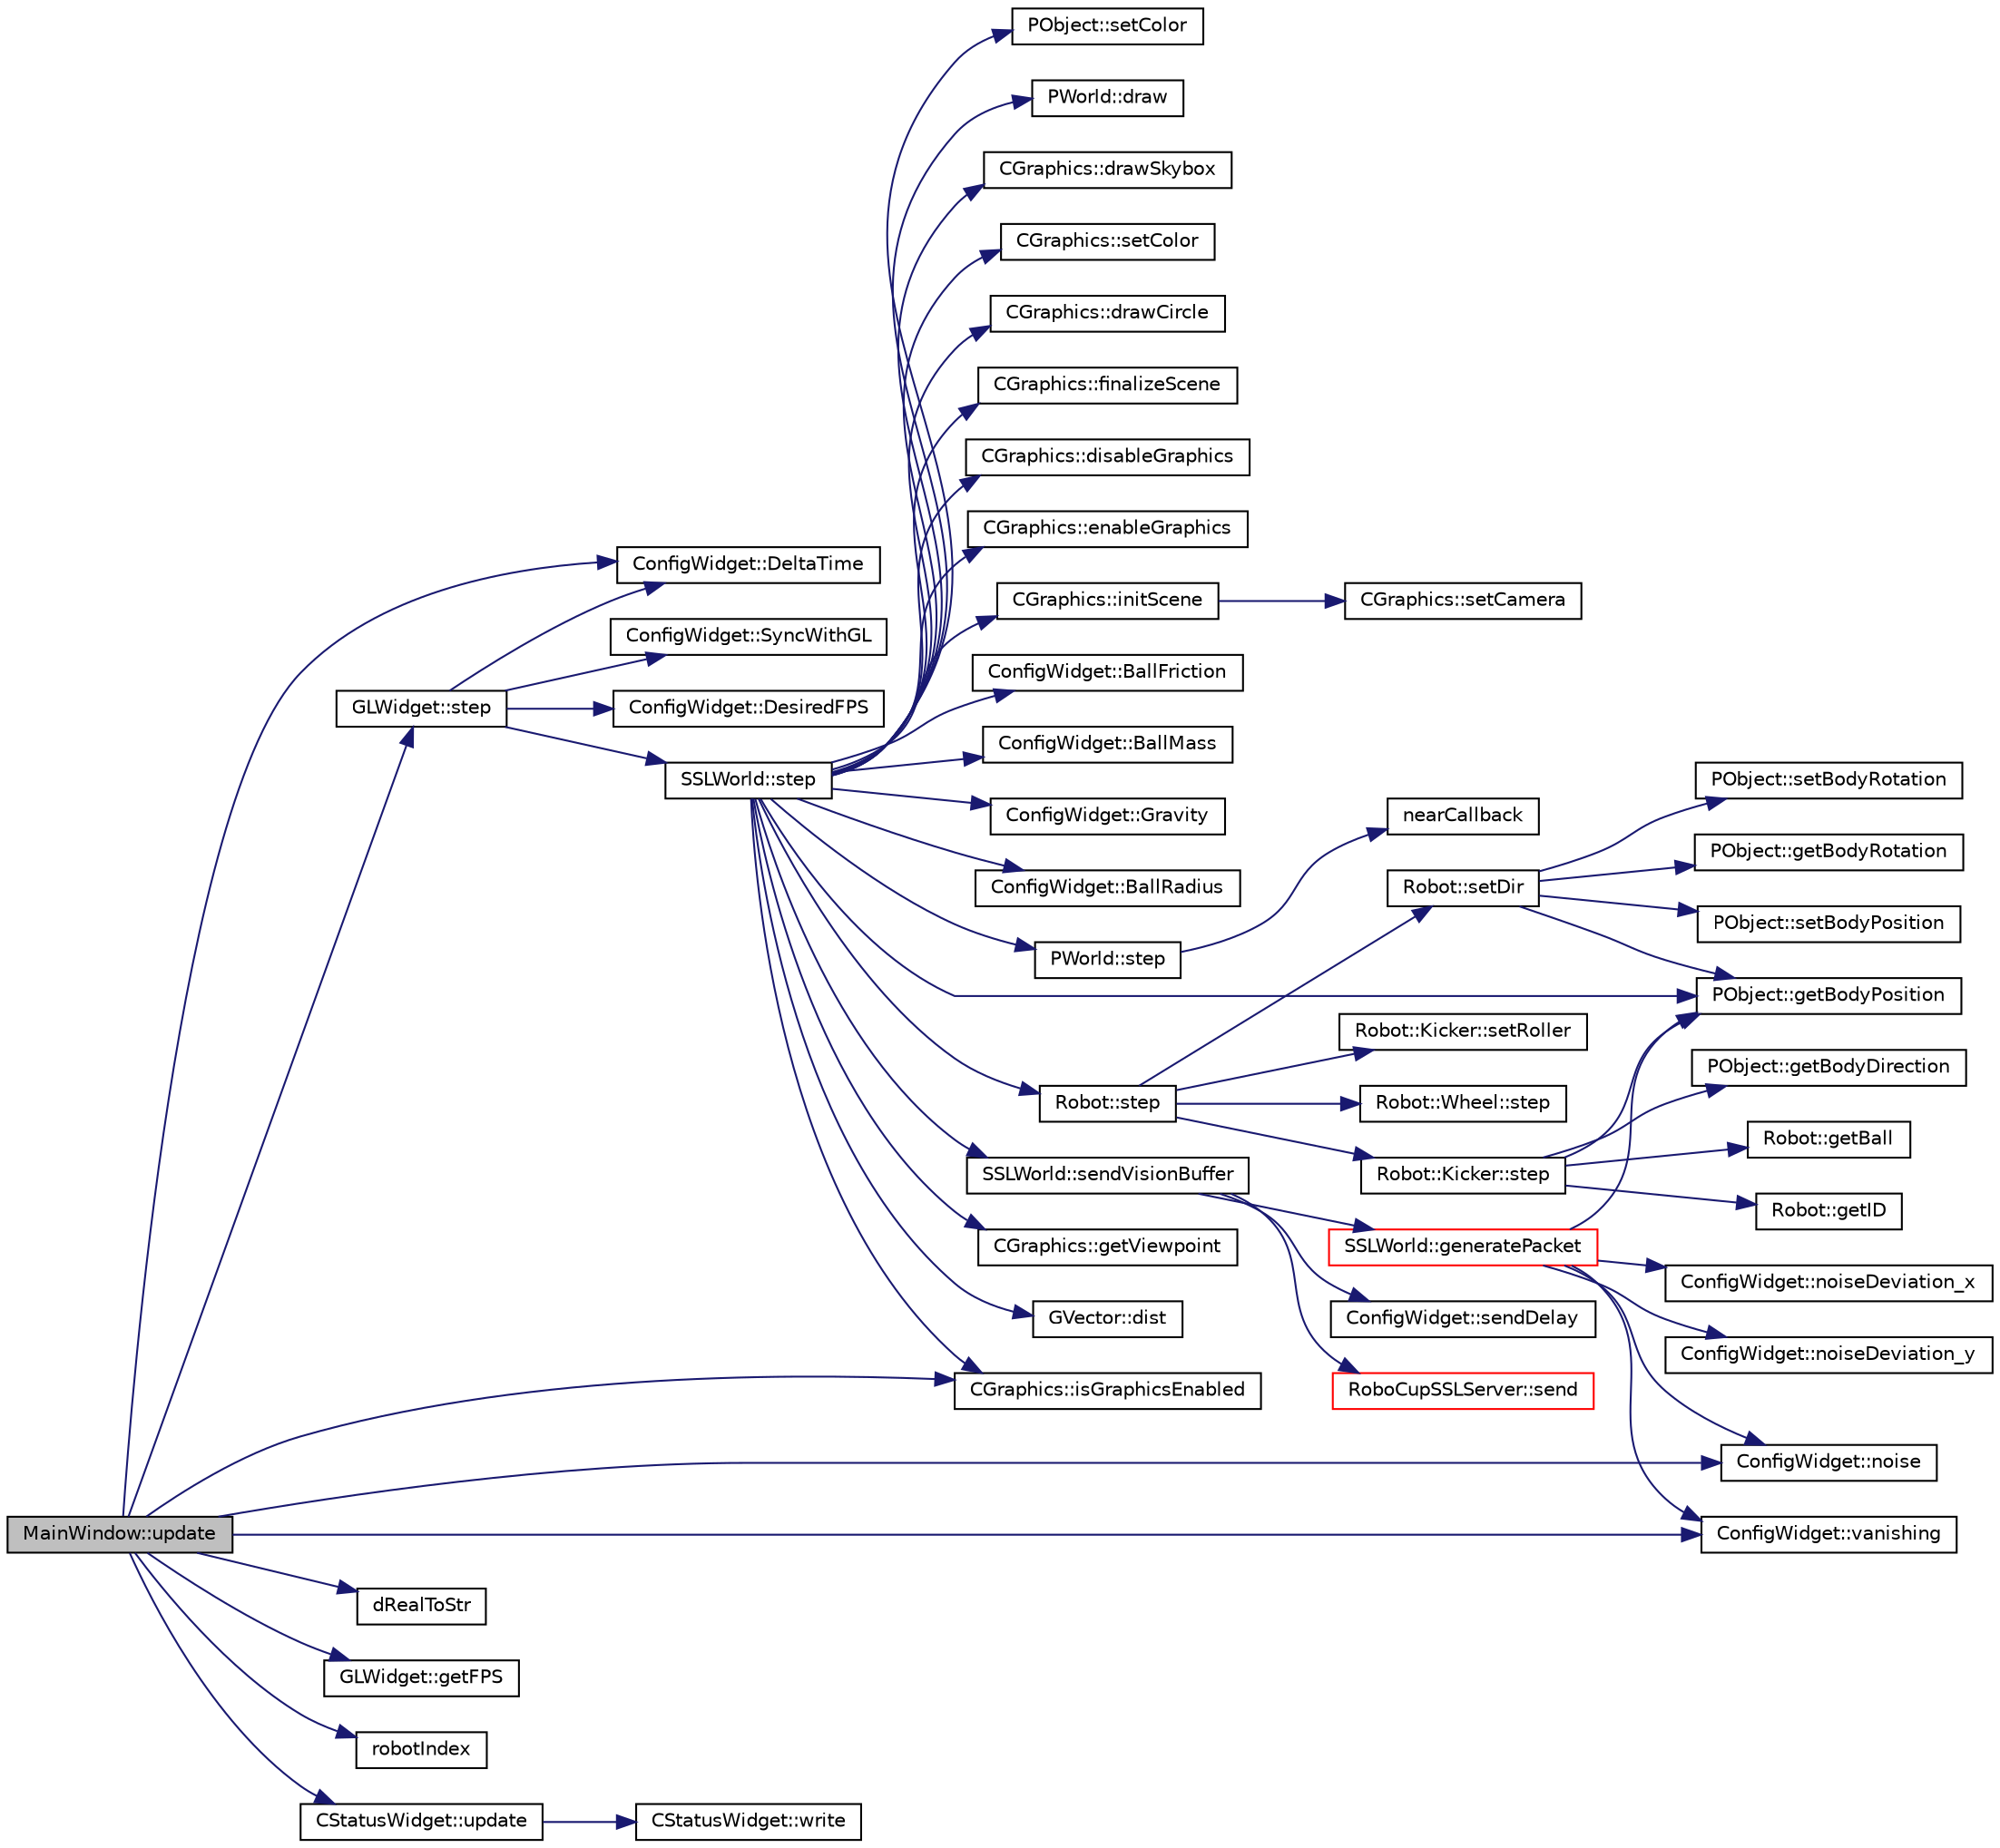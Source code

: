 digraph "MainWindow::update"
{
 // INTERACTIVE_SVG=YES
  edge [fontname="Helvetica",fontsize="10",labelfontname="Helvetica",labelfontsize="10"];
  node [fontname="Helvetica",fontsize="10",shape=record];
  rankdir="LR";
  Node1 [label="MainWindow::update",height=0.2,width=0.4,color="black", fillcolor="grey75", style="filled", fontcolor="black"];
  Node1 -> Node2 [color="midnightblue",fontsize="10",style="solid",fontname="Helvetica"];
  Node2 [label="ConfigWidget::DeltaTime",height=0.2,width=0.4,color="black", fillcolor="white", style="filled",URL="$d6/d55/class_config_widget.html#a2be388ab8443cc0dcaf788d8f43923ca"];
  Node1 -> Node3 [color="midnightblue",fontsize="10",style="solid",fontname="Helvetica"];
  Node3 [label="dRealToStr",height=0.2,width=0.4,color="black", fillcolor="white", style="filled",URL="$dc/d66/gr_sim_2src_2mainwindow_8cpp.html#a6fa60fb8a2c44d167ed6cad771e818c2"];
  Node1 -> Node4 [color="midnightblue",fontsize="10",style="solid",fontname="Helvetica"];
  Node4 [label="GLWidget::getFPS",height=0.2,width=0.4,color="black", fillcolor="white", style="filled",URL="$da/d10/class_g_l_widget.html#a41cbf99c3f54b0f9f84b7605780ca74b"];
  Node1 -> Node5 [color="midnightblue",fontsize="10",style="solid",fontname="Helvetica"];
  Node5 [label="CGraphics::isGraphicsEnabled",height=0.2,width=0.4,color="black", fillcolor="white", style="filled",URL="$dc/d90/class_c_graphics.html#ae40f067c0f749c7c65e672fb7cfc1abe"];
  Node1 -> Node6 [color="midnightblue",fontsize="10",style="solid",fontname="Helvetica"];
  Node6 [label="ConfigWidget::noise",height=0.2,width=0.4,color="black", fillcolor="white", style="filled",URL="$d6/d55/class_config_widget.html#a3e30e5f77688d6afd8c9446cde6141c4"];
  Node1 -> Node7 [color="midnightblue",fontsize="10",style="solid",fontname="Helvetica"];
  Node7 [label="robotIndex",height=0.2,width=0.4,color="black", fillcolor="white", style="filled",URL="$d4/d4c/sslworld_8h.html#adc28e5d519f95cbce6aed7c31e2053a0"];
  Node1 -> Node8 [color="midnightblue",fontsize="10",style="solid",fontname="Helvetica"];
  Node8 [label="GLWidget::step",height=0.2,width=0.4,color="black", fillcolor="white", style="filled",URL="$da/d10/class_g_l_widget.html#a655d413639cb45a511baec4d3d4b723c"];
  Node8 -> Node2 [color="midnightblue",fontsize="10",style="solid",fontname="Helvetica"];
  Node8 -> Node9 [color="midnightblue",fontsize="10",style="solid",fontname="Helvetica"];
  Node9 [label="ConfigWidget::DesiredFPS",height=0.2,width=0.4,color="black", fillcolor="white", style="filled",URL="$d6/d55/class_config_widget.html#a4e4dbe789f4acc389ab0c5e2cb2966e2"];
  Node8 -> Node10 [color="midnightblue",fontsize="10",style="solid",fontname="Helvetica"];
  Node10 [label="SSLWorld::step",height=0.2,width=0.4,color="black", fillcolor="white", style="filled",URL="$d9/d7f/class_s_s_l_world.html#a19a89ea3cdc5eeb4176ee4f44c3d1328"];
  Node10 -> Node11 [color="midnightblue",fontsize="10",style="solid",fontname="Helvetica"];
  Node11 [label="CGraphics::disableGraphics",height=0.2,width=0.4,color="black", fillcolor="white", style="filled",URL="$dc/d90/class_c_graphics.html#ac4fea8b59bd2ac28c2b97dc061f432dc"];
  Node10 -> Node12 [color="midnightblue",fontsize="10",style="solid",fontname="Helvetica"];
  Node12 [label="CGraphics::enableGraphics",height=0.2,width=0.4,color="black", fillcolor="white", style="filled",URL="$dc/d90/class_c_graphics.html#ad866b19eb54c1cc5f35fe95023b03946"];
  Node10 -> Node13 [color="midnightblue",fontsize="10",style="solid",fontname="Helvetica"];
  Node13 [label="CGraphics::initScene",height=0.2,width=0.4,color="black", fillcolor="white", style="filled",URL="$dc/d90/class_c_graphics.html#acaaf28a8317c1a87c00ce64ee61d931c"];
  Node13 -> Node14 [color="midnightblue",fontsize="10",style="solid",fontname="Helvetica"];
  Node14 [label="CGraphics::setCamera",height=0.2,width=0.4,color="black", fillcolor="white", style="filled",URL="$dc/d90/class_c_graphics.html#a8937435fddb33d36d71365c26babaebb"];
  Node10 -> Node15 [color="midnightblue",fontsize="10",style="solid",fontname="Helvetica"];
  Node15 [label="ConfigWidget::BallFriction",height=0.2,width=0.4,color="black", fillcolor="white", style="filled",URL="$d6/d55/class_config_widget.html#a97000cb92033db3e8869efc98eae3feb"];
  Node10 -> Node16 [color="midnightblue",fontsize="10",style="solid",fontname="Helvetica"];
  Node16 [label="ConfigWidget::BallMass",height=0.2,width=0.4,color="black", fillcolor="white", style="filled",URL="$d6/d55/class_config_widget.html#afc292cf67ebf286537eccbf0ec389d9c"];
  Node10 -> Node17 [color="midnightblue",fontsize="10",style="solid",fontname="Helvetica"];
  Node17 [label="ConfigWidget::Gravity",height=0.2,width=0.4,color="black", fillcolor="white", style="filled",URL="$d6/d55/class_config_widget.html#a59787ceea61539c29e2147baf8b69535"];
  Node10 -> Node18 [color="midnightblue",fontsize="10",style="solid",fontname="Helvetica"];
  Node18 [label="ConfigWidget::BallRadius",height=0.2,width=0.4,color="black", fillcolor="white", style="filled",URL="$d6/d55/class_config_widget.html#a2d8b917b9aaad10df48dc4afb3fc497d"];
  Node10 -> Node19 [color="midnightblue",fontsize="10",style="solid",fontname="Helvetica"];
  Node19 [label="PWorld::step",height=0.2,width=0.4,color="black", fillcolor="white", style="filled",URL="$de/d29/class_p_world.html#a0457c8d18f7d675c8fa43ea603fb7355"];
  Node19 -> Node20 [color="midnightblue",fontsize="10",style="solid",fontname="Helvetica"];
  Node20 [label="nearCallback",height=0.2,width=0.4,color="black", fillcolor="white", style="filled",URL="$d5/d15/pworld_8cpp.html#ad6680ae487b581622710e22bdfdb3146"];
  Node10 -> Node21 [color="midnightblue",fontsize="10",style="solid",fontname="Helvetica"];
  Node21 [label="PObject::getBodyPosition",height=0.2,width=0.4,color="black", fillcolor="white", style="filled",URL="$d1/d18/class_p_object.html#aa490b8b18ef6a51e9816d0da40da237d"];
  Node10 -> Node22 [color="midnightblue",fontsize="10",style="solid",fontname="Helvetica"];
  Node22 [label="CGraphics::getViewpoint",height=0.2,width=0.4,color="black", fillcolor="white", style="filled",URL="$dc/d90/class_c_graphics.html#ab704f0d19aad88178516b729e95e8d82"];
  Node10 -> Node23 [color="midnightblue",fontsize="10",style="solid",fontname="Helvetica"];
  Node23 [label="GVector::dist",height=0.2,width=0.4,color="black", fillcolor="white", style="filled",URL="$d5/da9/namespace_g_vector.html#ab4c4f9f2d8f1f0fc9e71585f43c9df8f"];
  Node10 -> Node24 [color="midnightblue",fontsize="10",style="solid",fontname="Helvetica"];
  Node24 [label="PObject::setColor",height=0.2,width=0.4,color="black", fillcolor="white", style="filled",URL="$d1/d18/class_p_object.html#a0dc2d1f2a12b89df9370f03c74c38894"];
  Node10 -> Node25 [color="midnightblue",fontsize="10",style="solid",fontname="Helvetica"];
  Node25 [label="Robot::step",height=0.2,width=0.4,color="black", fillcolor="white", style="filled",URL="$d4/d84/class_robot.html#aa50d73cd1109a70133af442674ed3a1a"];
  Node25 -> Node26 [color="midnightblue",fontsize="10",style="solid",fontname="Helvetica"];
  Node26 [label="Robot::setDir",height=0.2,width=0.4,color="black", fillcolor="white", style="filled",URL="$d4/d84/class_robot.html#a477e45893bbd07b5ff94f36f6fed12c6"];
  Node26 -> Node27 [color="midnightblue",fontsize="10",style="solid",fontname="Helvetica"];
  Node27 [label="PObject::setBodyRotation",height=0.2,width=0.4,color="black", fillcolor="white", style="filled",URL="$d1/d18/class_p_object.html#acfa7612aa632c8402cc7b44eb31f53a1"];
  Node26 -> Node21 [color="midnightblue",fontsize="10",style="solid",fontname="Helvetica"];
  Node26 -> Node28 [color="midnightblue",fontsize="10",style="solid",fontname="Helvetica"];
  Node28 [label="PObject::getBodyRotation",height=0.2,width=0.4,color="black", fillcolor="white", style="filled",URL="$d1/d18/class_p_object.html#affbd2be80d75e8311b7ec9f42b24d439"];
  Node26 -> Node29 [color="midnightblue",fontsize="10",style="solid",fontname="Helvetica"];
  Node29 [label="PObject::setBodyPosition",height=0.2,width=0.4,color="black", fillcolor="white", style="filled",URL="$d1/d18/class_p_object.html#a43b4248e78b3f3934dfc329a57eb0688"];
  Node25 -> Node30 [color="midnightblue",fontsize="10",style="solid",fontname="Helvetica"];
  Node30 [label="Robot::Wheel::step",height=0.2,width=0.4,color="black", fillcolor="white", style="filled",URL="$dd/d2c/class_robot_1_1_wheel.html#a9b1550feccbdcbeda29f3425104947a3"];
  Node25 -> Node31 [color="midnightblue",fontsize="10",style="solid",fontname="Helvetica"];
  Node31 [label="Robot::Kicker::step",height=0.2,width=0.4,color="black", fillcolor="white", style="filled",URL="$d0/df4/class_robot_1_1_kicker.html#a18bc8a0a92f1b33b978482a2da6742e6"];
  Node31 -> Node32 [color="midnightblue",fontsize="10",style="solid",fontname="Helvetica"];
  Node32 [label="PObject::getBodyDirection",height=0.2,width=0.4,color="black", fillcolor="white", style="filled",URL="$d1/d18/class_p_object.html#af2a0c45a02b9bfcfca0d9bb982d90a2d"];
  Node31 -> Node33 [color="midnightblue",fontsize="10",style="solid",fontname="Helvetica"];
  Node33 [label="Robot::getBall",height=0.2,width=0.4,color="black", fillcolor="white", style="filled",URL="$d4/d84/class_robot.html#a8ca7b39845a8917ae3b1fd1cf2691f4a"];
  Node31 -> Node34 [color="midnightblue",fontsize="10",style="solid",fontname="Helvetica"];
  Node34 [label="Robot::getID",height=0.2,width=0.4,color="black", fillcolor="white", style="filled",URL="$d4/d84/class_robot.html#aee41eb922736dbb951804ae682a1db67"];
  Node31 -> Node21 [color="midnightblue",fontsize="10",style="solid",fontname="Helvetica"];
  Node25 -> Node35 [color="midnightblue",fontsize="10",style="solid",fontname="Helvetica"];
  Node35 [label="Robot::Kicker::setRoller",height=0.2,width=0.4,color="black", fillcolor="white", style="filled",URL="$d0/df4/class_robot_1_1_kicker.html#ae95656d086e56cc10ff410b70efd57d8"];
  Node10 -> Node36 [color="midnightblue",fontsize="10",style="solid",fontname="Helvetica"];
  Node36 [label="PWorld::draw",height=0.2,width=0.4,color="black", fillcolor="white", style="filled",URL="$de/d29/class_p_world.html#a301720c221ffc1103bfeb7a3c19b8879"];
  Node10 -> Node37 [color="midnightblue",fontsize="10",style="solid",fontname="Helvetica"];
  Node37 [label="CGraphics::drawSkybox",height=0.2,width=0.4,color="black", fillcolor="white", style="filled",URL="$dc/d90/class_c_graphics.html#a91136cedcf50d7142166bc96f79f2387"];
  Node10 -> Node5 [color="midnightblue",fontsize="10",style="solid",fontname="Helvetica"];
  Node10 -> Node38 [color="midnightblue",fontsize="10",style="solid",fontname="Helvetica"];
  Node38 [label="CGraphics::setColor",height=0.2,width=0.4,color="black", fillcolor="white", style="filled",URL="$dc/d90/class_c_graphics.html#a0f7f5c5986a73abc8a582af6ffc43624"];
  Node10 -> Node39 [color="midnightblue",fontsize="10",style="solid",fontname="Helvetica"];
  Node39 [label="CGraphics::drawCircle",height=0.2,width=0.4,color="black", fillcolor="white", style="filled",URL="$dc/d90/class_c_graphics.html#a7e0a69af34158950629e984436d18d5c"];
  Node10 -> Node40 [color="midnightblue",fontsize="10",style="solid",fontname="Helvetica"];
  Node40 [label="CGraphics::finalizeScene",height=0.2,width=0.4,color="black", fillcolor="white", style="filled",URL="$dc/d90/class_c_graphics.html#adb004a3a0378702ad378b580c2baa90e"];
  Node10 -> Node41 [color="midnightblue",fontsize="10",style="solid",fontname="Helvetica"];
  Node41 [label="SSLWorld::sendVisionBuffer",height=0.2,width=0.4,color="black", fillcolor="white", style="filled",URL="$d9/d7f/class_s_s_l_world.html#ac33c379ea009095ee408f55a8e0693f5"];
  Node41 -> Node42 [color="midnightblue",fontsize="10",style="solid",fontname="Helvetica"];
  Node42 [label="SSLWorld::generatePacket",height=0.2,width=0.4,color="red", fillcolor="white", style="filled",URL="$d9/d7f/class_s_s_l_world.html#a7c2c8355c0fcb5a54a8829629145377e"];
  Node42 -> Node21 [color="midnightblue",fontsize="10",style="solid",fontname="Helvetica"];
  Node42 -> Node43 [color="midnightblue",fontsize="10",style="solid",fontname="Helvetica"];
  Node43 [label="ConfigWidget::noiseDeviation_x",height=0.2,width=0.4,color="black", fillcolor="white", style="filled",URL="$d6/d55/class_config_widget.html#a3382d8252526b3ab7d90e0992bf99de6"];
  Node42 -> Node44 [color="midnightblue",fontsize="10",style="solid",fontname="Helvetica"];
  Node44 [label="ConfigWidget::noiseDeviation_y",height=0.2,width=0.4,color="black", fillcolor="white", style="filled",URL="$d6/d55/class_config_widget.html#a4414a4e77b242dc3e4480ee251c0027b"];
  Node42 -> Node6 [color="midnightblue",fontsize="10",style="solid",fontname="Helvetica"];
  Node42 -> Node45 [color="midnightblue",fontsize="10",style="solid",fontname="Helvetica"];
  Node45 [label="ConfigWidget::vanishing",height=0.2,width=0.4,color="black", fillcolor="white", style="filled",URL="$d6/d55/class_config_widget.html#aba71d790e25430ea6c88fd6bc05fd39b"];
  Node41 -> Node46 [color="midnightblue",fontsize="10",style="solid",fontname="Helvetica"];
  Node46 [label="ConfigWidget::sendDelay",height=0.2,width=0.4,color="black", fillcolor="white", style="filled",URL="$d6/d55/class_config_widget.html#ac4fbe38e225b558aa3c631cdacc1fd6d"];
  Node41 -> Node47 [color="midnightblue",fontsize="10",style="solid",fontname="Helvetica"];
  Node47 [label="RoboCupSSLServer::send",height=0.2,width=0.4,color="red", fillcolor="white", style="filled",URL="$d7/db4/class_robo_cup_s_s_l_server.html#ae3bc91be7714a1635ffa394234226d06"];
  Node8 -> Node48 [color="midnightblue",fontsize="10",style="solid",fontname="Helvetica"];
  Node48 [label="ConfigWidget::SyncWithGL",height=0.2,width=0.4,color="black", fillcolor="white", style="filled",URL="$d6/d55/class_config_widget.html#a1f1830d5f1d6c56e6303ef07c863e411"];
  Node1 -> Node49 [color="midnightblue",fontsize="10",style="solid",fontname="Helvetica"];
  Node49 [label="CStatusWidget::update",height=0.2,width=0.4,color="black", fillcolor="white", style="filled",URL="$d6/db0/class_c_status_widget.html#a40c8658ada1a0856abfea1f500aa23fb"];
  Node49 -> Node50 [color="midnightblue",fontsize="10",style="solid",fontname="Helvetica"];
  Node50 [label="CStatusWidget::write",height=0.2,width=0.4,color="black", fillcolor="white", style="filled",URL="$d6/db0/class_c_status_widget.html#ac0f61acacac61f9120201a18ea658840"];
  Node1 -> Node45 [color="midnightblue",fontsize="10",style="solid",fontname="Helvetica"];
}
